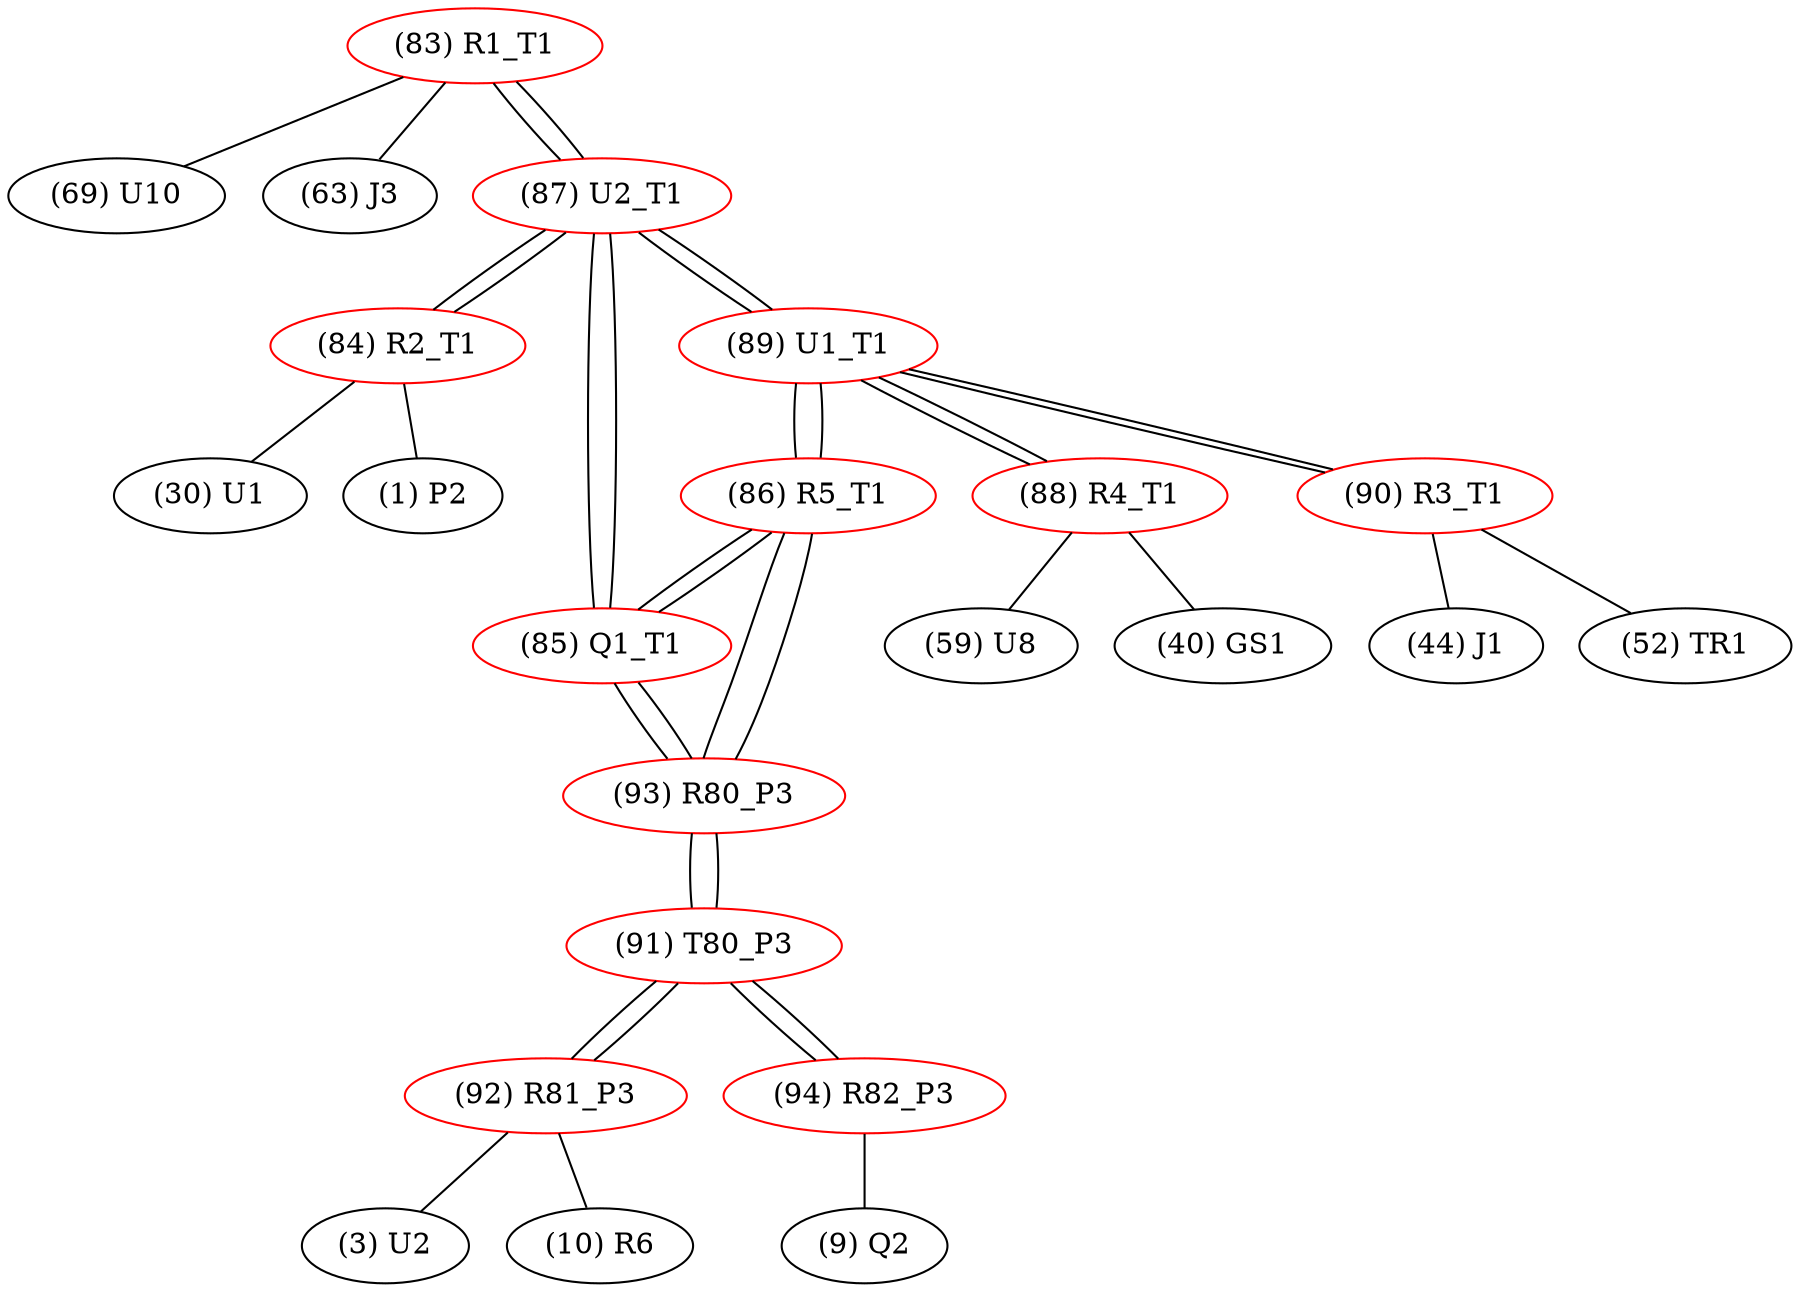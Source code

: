 graph {
	83 [label="(83) R1_T1" color=red]
	69 [label="(69) U10"]
	63 [label="(63) J3"]
	87 [label="(87) U2_T1"]
	84 [label="(84) R2_T1" color=red]
	30 [label="(30) U1"]
	1 [label="(1) P2"]
	87 [label="(87) U2_T1"]
	85 [label="(85) Q1_T1" color=red]
	87 [label="(87) U2_T1"]
	93 [label="(93) R80_P3"]
	86 [label="(86) R5_T1"]
	86 [label="(86) R5_T1" color=red]
	89 [label="(89) U1_T1"]
	93 [label="(93) R80_P3"]
	85 [label="(85) Q1_T1"]
	87 [label="(87) U2_T1" color=red]
	84 [label="(84) R2_T1"]
	89 [label="(89) U1_T1"]
	83 [label="(83) R1_T1"]
	85 [label="(85) Q1_T1"]
	88 [label="(88) R4_T1" color=red]
	59 [label="(59) U8"]
	40 [label="(40) GS1"]
	89 [label="(89) U1_T1"]
	89 [label="(89) U1_T1" color=red]
	90 [label="(90) R3_T1"]
	88 [label="(88) R4_T1"]
	87 [label="(87) U2_T1"]
	86 [label="(86) R5_T1"]
	90 [label="(90) R3_T1" color=red]
	44 [label="(44) J1"]
	52 [label="(52) TR1"]
	89 [label="(89) U1_T1"]
	91 [label="(91) T80_P3" color=red]
	92 [label="(92) R81_P3"]
	94 [label="(94) R82_P3"]
	93 [label="(93) R80_P3"]
	92 [label="(92) R81_P3" color=red]
	3 [label="(3) U2"]
	10 [label="(10) R6"]
	91 [label="(91) T80_P3"]
	93 [label="(93) R80_P3" color=red]
	86 [label="(86) R5_T1"]
	85 [label="(85) Q1_T1"]
	91 [label="(91) T80_P3"]
	94 [label="(94) R82_P3" color=red]
	9 [label="(9) Q2"]
	91 [label="(91) T80_P3"]
	83 -- 69
	83 -- 63
	83 -- 87
	84 -- 30
	84 -- 1
	84 -- 87
	85 -- 87
	85 -- 93
	85 -- 86
	86 -- 89
	86 -- 93
	86 -- 85
	87 -- 84
	87 -- 89
	87 -- 83
	87 -- 85
	88 -- 59
	88 -- 40
	88 -- 89
	89 -- 90
	89 -- 88
	89 -- 87
	89 -- 86
	90 -- 44
	90 -- 52
	90 -- 89
	91 -- 92
	91 -- 94
	91 -- 93
	92 -- 3
	92 -- 10
	92 -- 91
	93 -- 86
	93 -- 85
	93 -- 91
	94 -- 9
	94 -- 91
}